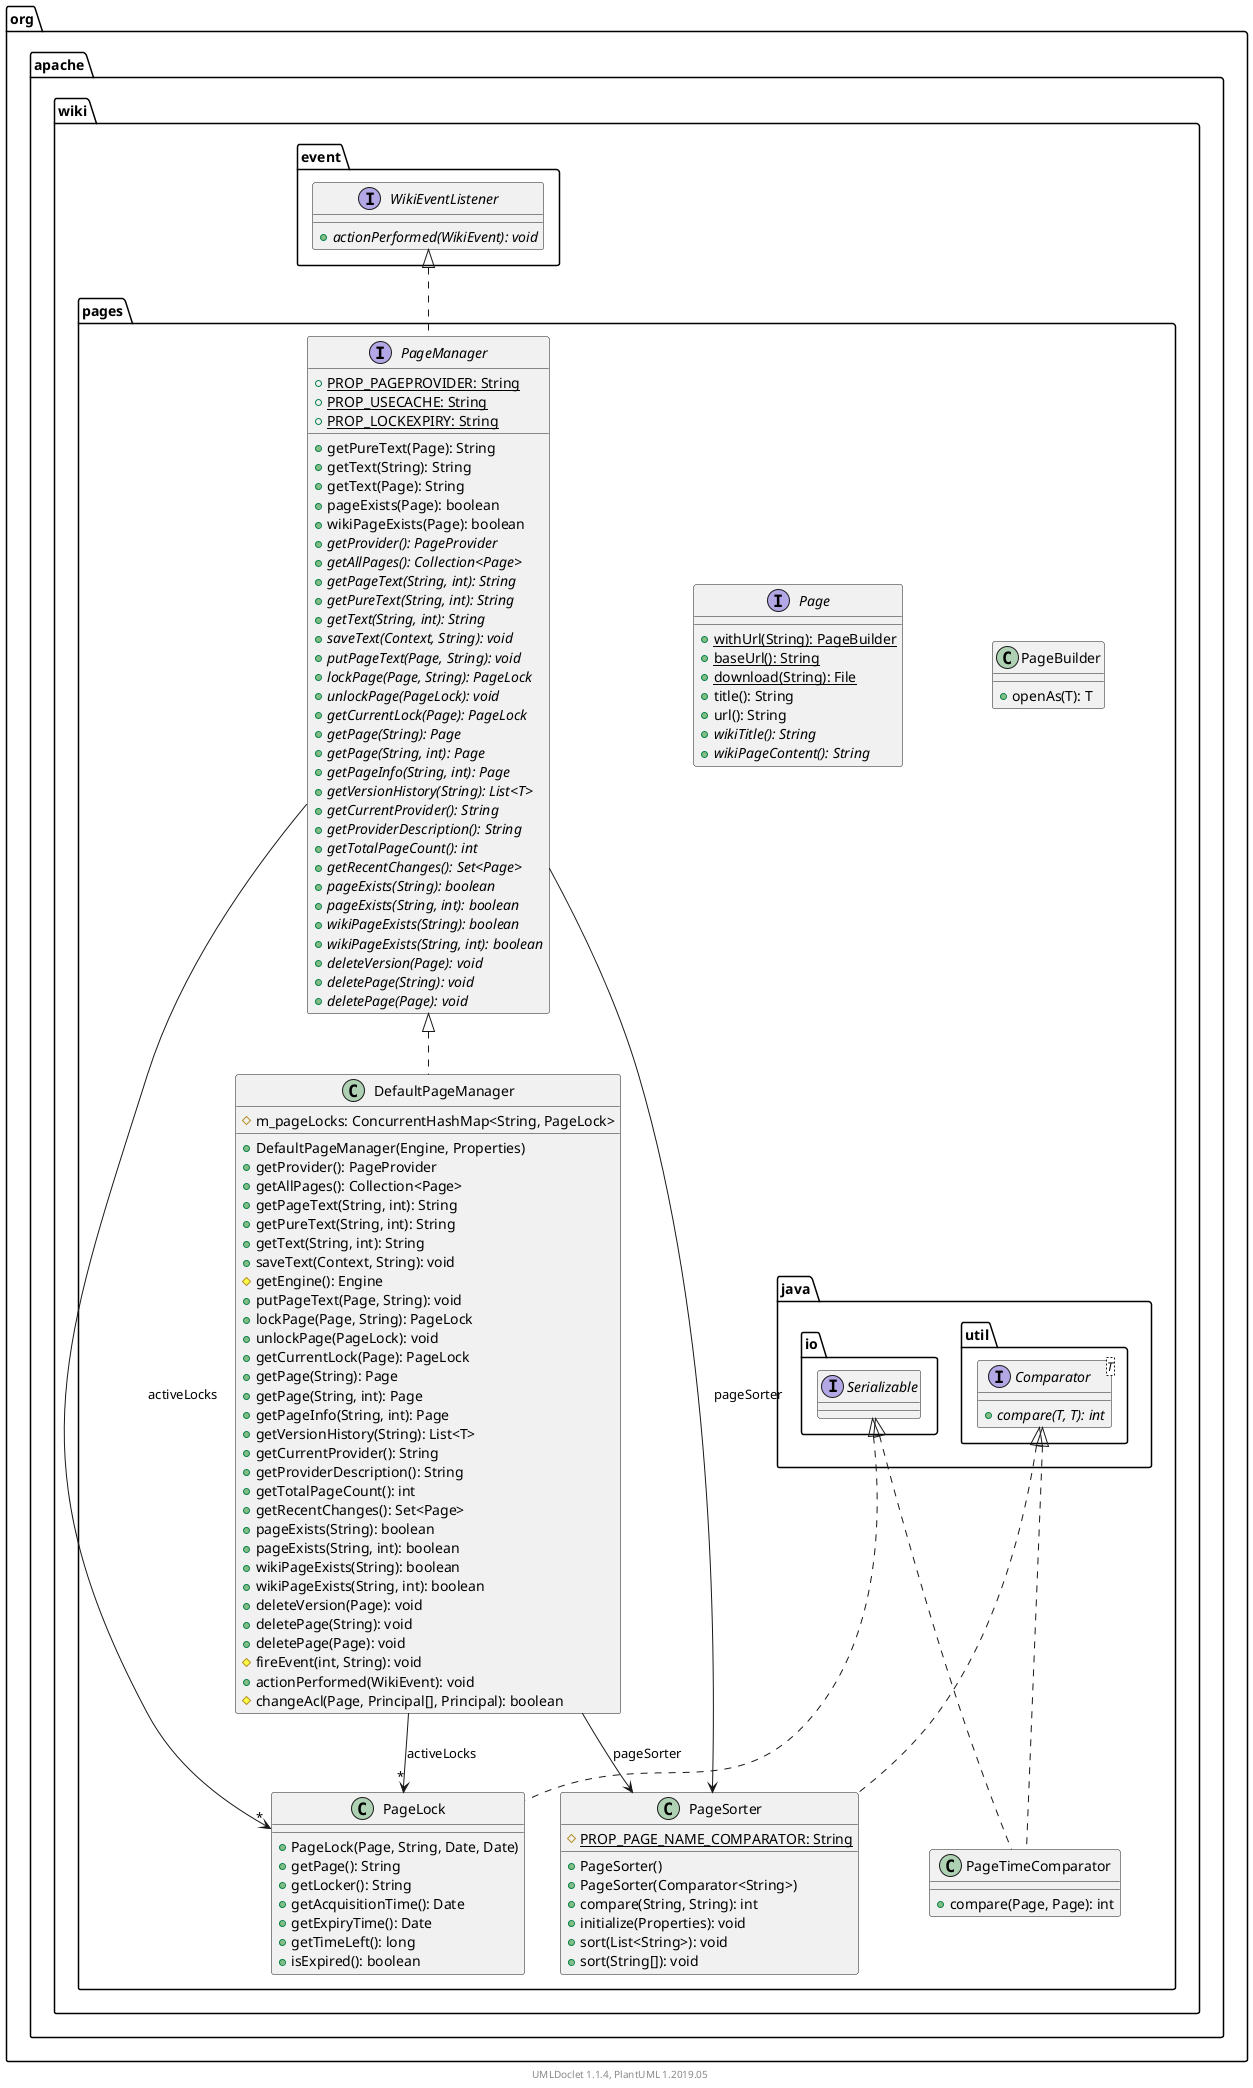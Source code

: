 @startuml

    namespace org.apache.wiki.pages {

        class PageBuilder [[PageBuilder.html]] {
            +openAs(T): T
        }

        interface Page [[Page.html]] {
            {static} +withUrl(String): PageBuilder
            {static} +baseUrl(): String
            {static} +download(String): File
            +title(): String
            +url(): String
            {abstract} +wikiTitle(): String
            {abstract} +wikiPageContent(): String
        }

        class PageLock [[PageLock.html]] {
            +PageLock(Page, String, Date, Date)
            +getPage(): String
            +getLocker(): String
            +getAcquisitionTime(): Date
            +getExpiryTime(): Date
            +getTimeLeft(): long
            +isExpired(): boolean
        }

        class PageTimeComparator [[PageTimeComparator.html]] {
            +compare(Page, Page): int
        }

        interface PageManager [[PageManager.html]] {
            {static} +PROP_PAGEPROVIDER: String
            {static} +PROP_USECACHE: String
            {static} +PROP_LOCKEXPIRY: String
            +getPureText(Page): String
            +getText(String): String
            +getText(Page): String
            +pageExists(Page): boolean
            +wikiPageExists(Page): boolean
            {abstract} +getProvider(): PageProvider
            {abstract} +getAllPages(): Collection<Page>
            {abstract} +getPageText(String, int): String
            {abstract} +getPureText(String, int): String
            {abstract} +getText(String, int): String
            {abstract} +saveText(Context, String): void
            {abstract} +putPageText(Page, String): void
            {abstract} +lockPage(Page, String): PageLock
            {abstract} +unlockPage(PageLock): void
            {abstract} +getCurrentLock(Page): PageLock
            {abstract} +getPage(String): Page
            {abstract} +getPage(String, int): Page
            {abstract} +getPageInfo(String, int): Page
            {abstract} +getVersionHistory(String): List<T>
            {abstract} +getCurrentProvider(): String
            {abstract} +getProviderDescription(): String
            {abstract} +getTotalPageCount(): int
            {abstract} +getRecentChanges(): Set<Page>
            {abstract} +pageExists(String): boolean
            {abstract} +pageExists(String, int): boolean
            {abstract} +wikiPageExists(String): boolean
            {abstract} +wikiPageExists(String, int): boolean
            {abstract} +deleteVersion(Page): void
            {abstract} +deletePage(String): void
            {abstract} +deletePage(Page): void
        }

        class DefaultPageManager [[DefaultPageManager.html]] {
            #m_pageLocks: ConcurrentHashMap<String, PageLock>
            +DefaultPageManager(Engine, Properties)
            +getProvider(): PageProvider
            +getAllPages(): Collection<Page>
            +getPageText(String, int): String
            +getPureText(String, int): String
            +getText(String, int): String
            +saveText(Context, String): void
            #getEngine(): Engine
            +putPageText(Page, String): void
            +lockPage(Page, String): PageLock
            +unlockPage(PageLock): void
            +getCurrentLock(Page): PageLock
            +getPage(String): Page
            +getPage(String, int): Page
            +getPageInfo(String, int): Page
            +getVersionHistory(String): List<T>
            +getCurrentProvider(): String
            +getProviderDescription(): String
            +getTotalPageCount(): int
            +getRecentChanges(): Set<Page>
            +pageExists(String): boolean
            +pageExists(String, int): boolean
            +wikiPageExists(String): boolean
            +wikiPageExists(String, int): boolean
            +deleteVersion(Page): void
            +deletePage(String): void
            +deletePage(Page): void
            #fireEvent(int, String): void
            +actionPerformed(WikiEvent): void
            #changeAcl(Page, Principal[], Principal): boolean
        }

        class PageSorter [[PageSorter.html]] {
            {static} #PROP_PAGE_NAME_COMPARATOR: String
            +PageSorter()
            +PageSorter(Comparator<String>)
            +compare(String, String): int
            +initialize(Properties): void
            +sort(List<String>): void
            +sort(String[]): void
        }

        interface java.io.Serializable
        java.io.Serializable <|.. PageLock

        interface java.util.Comparator<T> {
            {abstract} +compare(T, T): int
        }
        java.util.Comparator <|.. PageTimeComparator

        java.io.Serializable <|.. PageTimeComparator

        interface org.apache.wiki.event.WikiEventListener {
            {abstract} +actionPerformed(WikiEvent): void
        }
        org.apache.wiki.event.WikiEventListener <|.. PageManager

        PageManager <|.. DefaultPageManager

        java.util.Comparator <|.. PageSorter

        PageManager --> "*" PageLock: activeLocks

        PageManager --> PageSorter: pageSorter

        DefaultPageManager --> "*" PageLock: activeLocks

        DefaultPageManager --> PageSorter: pageSorter

    }


    center footer UMLDoclet 1.1.4, PlantUML 1.2019.05
@enduml
